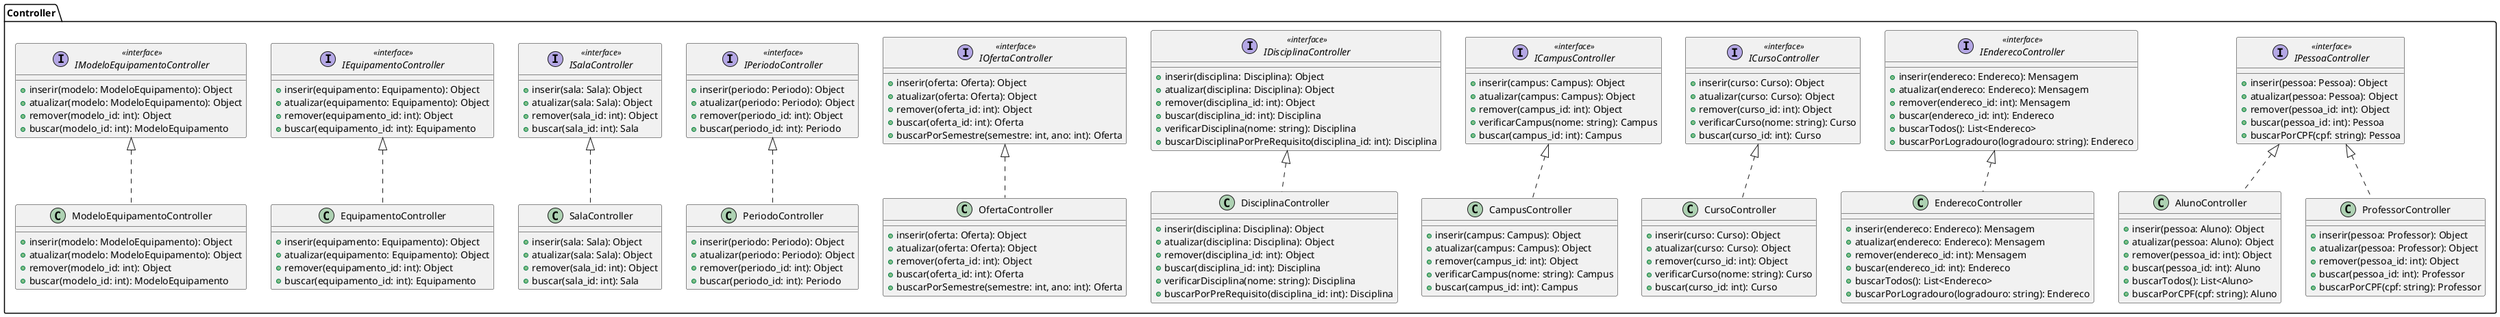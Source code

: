 @startuml trabalho_engenharia_controller

package "Controller" {
    interface IPessoaController << interface >>{
        + inserir(pessoa: Pessoa): Object
        + atualizar(pessoa: Pessoa): Object
        + remover(pessoa_id: int): Object
        + buscar(pessoa_id: int): Pessoa
        + buscarPorCPF(cpf: string): Pessoa
    }

    interface IEnderecoController << interface >>{
        + inserir(endereco: Endereco): Mensagem
        + atualizar(endereco: Endereco): Mensagem
        + remover(endereco_id: int): Mensagem
        + buscar(endereco_id: int): Endereco
        + buscarTodos(): List<Endereco>
        + buscarPorLogradouro(logradouro: string): Endereco
    }

    interface ICursoController << interface >>{
        + inserir(curso: Curso): Object
        + atualizar(curso: Curso): Object
        + remover(curso_id: int): Object
        + verificarCurso(nome: string): Curso
        + buscar(curso_id: int): Curso
    }

    interface ICampusController << interface >>{
        + inserir(campus: Campus): Object
        + atualizar(campus: Campus): Object
        + remover(campus_id: int): Object
        + verificarCampus(nome: string): Campus
        + buscar(campus_id: int): Campus
    }

    interface IDisciplinaController << interface >>{
        + inserir(disciplina: Disciplina): Object
        + atualizar(disciplina: Disciplina): Object
        + remover(disciplina_id: int): Object
        + buscar(disciplina_id: int): Disciplina
        + verificarDisciplina(nome: string): Disciplina
        + buscarDisciplinaPorPreRequisito(disciplina_id: int): Disciplina
    }

    interface IOfertaController << interface >> {
        + inserir(oferta: Oferta): Object
        + atualizar(oferta: Oferta): Object
        + remover(oferta_id: int): Object
        + buscar(oferta_id: int): Oferta
        + buscarPorSemestre(semestre: int, ano: int): Oferta
    }

    interface IPeriodoController << interface >> {
        + inserir(periodo: Periodo): Object
        + atualizar(periodo: Periodo): Object
        + remover(periodo_id: int): Object
        + buscar(periodo_id: int): Periodo
    }

    interface ISalaController << interface >> {
        + inserir(sala: Sala): Object
        + atualizar(sala: Sala): Object
        + remover(sala_id: int): Object
        + buscar(sala_id: int): Sala
    }

    interface IEquipamentoController << interface >> {
        + inserir(equipamento: Equipamento): Object
        + atualizar(equipamento: Equipamento): Object
        + remover(equipamento_id: int): Object
        + buscar(equipamento_id: int): Equipamento
    }

    interface IModeloEquipamentoController << interface >> {
        + inserir(modelo: ModeloEquipamento): Object
        + atualizar(modelo: ModeloEquipamento): Object
        + remover(modelo_id: int): Object
        + buscar(modelo_id: int): ModeloEquipamento
    }

    class AlunoController implements IPessoaController {
        + inserir(pessoa: Aluno): Object
        + atualizar(pessoa: Aluno): Object
        + remover(pessoa_id: int): Object
        + buscar(pessoa_id: int): Aluno
        + buscarTodos(): List<Aluno>
        + buscarPorCPF(cpf: string): Aluno
    }

    class ProfessorController implements IPessoaController {
        + inserir(pessoa: Professor): Object
        + atualizar(pessoa: Professor): Object
        + remover(pessoa_id: int): Object
        + buscar(pessoa_id: int): Professor
        + buscarPorCPF(cpf: string): Professor
    }

    class EnderecoController implements IEnderecoController{
        + inserir(endereco: Endereco): Mensagem
        + atualizar(endereco: Endereco): Mensagem
        + remover(endereco_id: int): Mensagem
        + buscar(endereco_id: int): Endereco
        + buscarTodos(): List<Endereco>
        + buscarPorLogradouro(logradouro: string): Endereco
    }

    class CursoController implements ICursoController {
        + inserir(curso: Curso): Object
        + atualizar(curso: Curso): Object
        + remover(curso_id: int): Object
        + verificarCurso(nome: string): Curso
        + buscar(curso_id: int): Curso
    }

    class CampusController implements ICampusController{
        + inserir(campus: Campus): Object
        + atualizar(campus: Campus): Object
        + remover(campus_id: int): Object
        + verificarCampus(nome: string): Campus
        + buscar(campus_id: int): Campus
    }

    class DisciplinaController implements IDisciplinaController {
        + inserir(disciplina: Disciplina): Object
        + atualizar(disciplina: Disciplina): Object
        + remover(disciplina_id: int): Object
        + buscar(disciplina_id: int): Disciplina
        + verificarDisciplina(nome: string): Disciplina
        + buscarPorPreRequisito(disciplina_id: int): Disciplina
    }

    class OfertaController implements IOfertaController {
        + inserir(oferta: Oferta): Object
        + atualizar(oferta: Oferta): Object
        + remover(oferta_id: int): Object
        + buscar(oferta_id: int): Oferta
        + buscarPorSemestre(semestre: int, ano: int): Oferta
    }

    class PeriodoController implements IPeriodoController {
        + inserir(periodo: Periodo): Object
        + atualizar(periodo: Periodo): Object
        + remover(periodo_id: int): Object
        + buscar(periodo_id: int): Periodo
    }

    class SalaController implements ISalaController {
        + inserir(sala: Sala): Object
        + atualizar(sala: Sala): Object
        + remover(sala_id: int): Object
        + buscar(sala_id: int): Sala
    }

    class EquipamentoController implements IEquipamentoController {
        + inserir(equipamento: Equipamento): Object
        + atualizar(equipamento: Equipamento): Object
        + remover(equipamento_id: int): Object
        + buscar(equipamento_id: int): Equipamento
    }

    class ModeloEquipamentoController implements IModeloEquipamentoController {
        + inserir(modelo: ModeloEquipamento): Object
        + atualizar(modelo: ModeloEquipamento): Object
        + remover(modelo_id: int): Object
        + buscar(modelo_id: int): ModeloEquipamento
    }
}